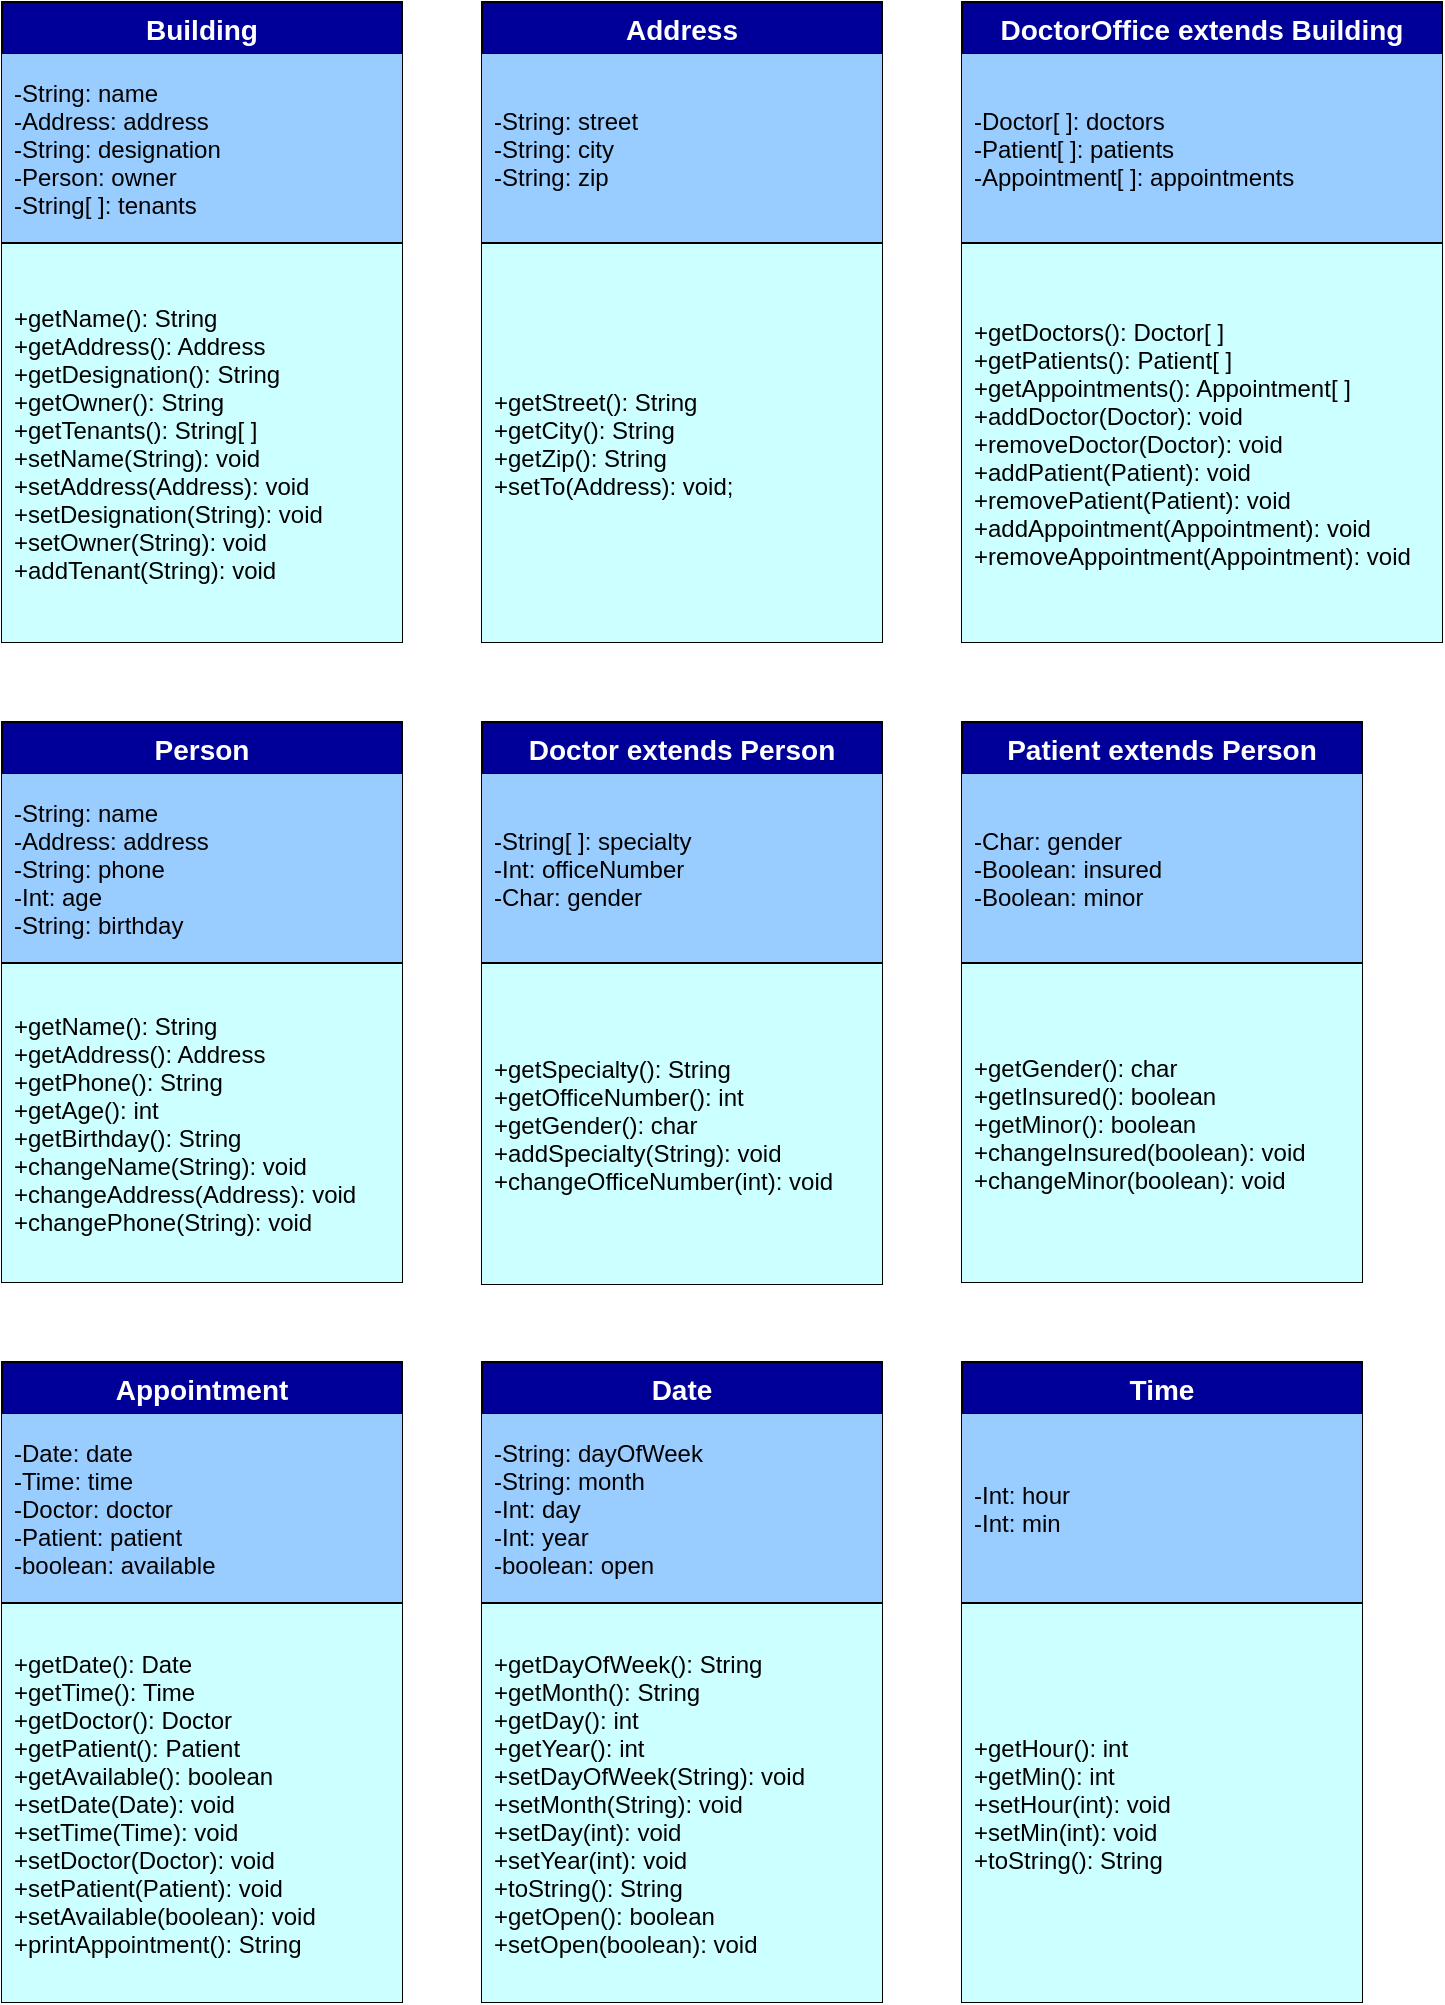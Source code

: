 <mxfile version="12.3.2" type="device" pages="1"><diagram id="RLPbcmuvRUXQaMXWZZWI" name="Page-1"><mxGraphModel dx="852" dy="494" grid="1" gridSize="10" guides="1" tooltips="1" connect="1" arrows="1" fold="1" page="1" pageScale="1" pageWidth="850" pageHeight="1100" math="0" shadow="0"><root><mxCell id="0"/><mxCell id="1" parent="0"/><mxCell id="wuuCJC-AEkoJ_Mp6dDC1-5" value="" style="group" vertex="1" connectable="0" parent="1"><mxGeometry x="40" y="40" width="200" height="320" as="geometry"/></mxCell><mxCell id="wuuCJC-AEkoJ_Mp6dDC1-1" value="Building" style="swimlane;fontStyle=1;align=center;verticalAlign=middle;childLayout=stackLayout;horizontal=1;startSize=26;horizontalStack=0;resizeParent=1;resizeParentMax=0;resizeLast=0;collapsible=1;marginBottom=0;fillColor=#000099;fontColor=#FFFFFF;fontSize=14;" vertex="1" parent="wuuCJC-AEkoJ_Mp6dDC1-5"><mxGeometry width="200" height="320" as="geometry"/></mxCell><mxCell id="wuuCJC-AEkoJ_Mp6dDC1-2" value="-String: name&#10;-Address: address&#10;-String: designation&#10;-Person: owner&#10;-String[ ]: tenants" style="text;strokeColor=none;fillColor=#99CCFF;align=left;verticalAlign=middle;spacingLeft=4;spacingRight=4;overflow=hidden;rotatable=0;points=[[0,0.5],[1,0.5]];portConstraint=eastwest;" vertex="1" parent="wuuCJC-AEkoJ_Mp6dDC1-1"><mxGeometry y="26" width="200" height="94" as="geometry"/></mxCell><mxCell id="wuuCJC-AEkoJ_Mp6dDC1-3" value="" style="line;strokeWidth=1;fillColor=#ffffff;align=left;verticalAlign=middle;spacingTop=-1;spacingLeft=3;spacingRight=3;rotatable=0;labelPosition=right;points=[];portConstraint=eastwest;gradientColor=none;strokeColor=#000000;" vertex="1" parent="wuuCJC-AEkoJ_Mp6dDC1-1"><mxGeometry y="120" width="200" height="1" as="geometry"/></mxCell><mxCell id="wuuCJC-AEkoJ_Mp6dDC1-4" value="+getName(): String&#10;+getAddress(): Address&#10;+getDesignation(): String&#10;+getOwner(): String&#10;+getTenants(): String[ ]&#10;+setName(String): void&#10;+setAddress(Address): void&#10;+setDesignation(String): void&#10;+setOwner(String): void&#10;+addTenant(String): void" style="text;strokeColor=none;fillColor=#CCFFFF;align=left;verticalAlign=middle;spacingLeft=4;spacingRight=4;overflow=hidden;rotatable=0;points=[[0,0.5],[1,0.5]];portConstraint=eastwest;" vertex="1" parent="wuuCJC-AEkoJ_Mp6dDC1-1"><mxGeometry y="121" width="200" height="199" as="geometry"/></mxCell><mxCell id="wuuCJC-AEkoJ_Mp6dDC1-10" value="" style="group" vertex="1" connectable="0" parent="1"><mxGeometry x="280" y="40" width="200" height="320" as="geometry"/></mxCell><mxCell id="wuuCJC-AEkoJ_Mp6dDC1-11" value="Address" style="swimlane;fontStyle=1;align=center;verticalAlign=middle;childLayout=stackLayout;horizontal=1;startSize=26;horizontalStack=0;resizeParent=1;resizeParentMax=0;resizeLast=0;collapsible=1;marginBottom=0;fillColor=#000099;fontColor=#FFFFFF;fontSize=14;" vertex="1" parent="wuuCJC-AEkoJ_Mp6dDC1-10"><mxGeometry width="200" height="320" as="geometry"/></mxCell><mxCell id="wuuCJC-AEkoJ_Mp6dDC1-12" value="-String: street&#10;-String: city&#10;-String: zip" style="text;strokeColor=none;fillColor=#99CCFF;align=left;verticalAlign=middle;spacingLeft=4;spacingRight=4;overflow=hidden;rotatable=0;points=[[0,0.5],[1,0.5]];portConstraint=eastwest;" vertex="1" parent="wuuCJC-AEkoJ_Mp6dDC1-11"><mxGeometry y="26" width="200" height="94" as="geometry"/></mxCell><mxCell id="wuuCJC-AEkoJ_Mp6dDC1-13" value="" style="line;strokeWidth=1;fillColor=#ffffff;align=left;verticalAlign=middle;spacingTop=-1;spacingLeft=3;spacingRight=3;rotatable=0;labelPosition=right;points=[];portConstraint=eastwest;gradientColor=none;strokeColor=#000000;" vertex="1" parent="wuuCJC-AEkoJ_Mp6dDC1-11"><mxGeometry y="120" width="200" height="1" as="geometry"/></mxCell><mxCell id="wuuCJC-AEkoJ_Mp6dDC1-14" value="+getStreet(): String&#10;+getCity(): String&#10;+getZip(): String&#10;+setTo(Address): void;" style="text;strokeColor=none;fillColor=#CCFFFF;align=left;verticalAlign=middle;spacingLeft=4;spacingRight=4;overflow=hidden;rotatable=0;points=[[0,0.5],[1,0.5]];portConstraint=eastwest;" vertex="1" parent="wuuCJC-AEkoJ_Mp6dDC1-11"><mxGeometry y="121" width="200" height="199" as="geometry"/></mxCell><mxCell id="wuuCJC-AEkoJ_Mp6dDC1-19" value="DoctorOffice extends Building" style="swimlane;fontStyle=1;align=center;verticalAlign=middle;childLayout=stackLayout;horizontal=1;startSize=26;horizontalStack=0;resizeParent=1;resizeParentMax=0;resizeLast=0;collapsible=1;marginBottom=0;fillColor=#000099;fontColor=#FFFFFF;fontSize=14;" vertex="1" parent="1"><mxGeometry x="520" y="40" width="240" height="320" as="geometry"/></mxCell><mxCell id="wuuCJC-AEkoJ_Mp6dDC1-20" value="-Doctor[ ]: doctors&#10;-Patient[ ]: patients&#10;-Appointment[ ]: appointments" style="text;strokeColor=none;fillColor=#99CCFF;align=left;verticalAlign=middle;spacingLeft=4;spacingRight=4;overflow=hidden;rotatable=0;points=[[0,0.5],[1,0.5]];portConstraint=eastwest;" vertex="1" parent="wuuCJC-AEkoJ_Mp6dDC1-19"><mxGeometry y="26" width="240" height="94" as="geometry"/></mxCell><mxCell id="wuuCJC-AEkoJ_Mp6dDC1-21" value="" style="line;strokeWidth=1;fillColor=#ffffff;align=left;verticalAlign=middle;spacingTop=-1;spacingLeft=3;spacingRight=3;rotatable=0;labelPosition=right;points=[];portConstraint=eastwest;gradientColor=none;strokeColor=#000000;" vertex="1" parent="wuuCJC-AEkoJ_Mp6dDC1-19"><mxGeometry y="120" width="240" height="1" as="geometry"/></mxCell><mxCell id="wuuCJC-AEkoJ_Mp6dDC1-22" value="+getDoctors(): Doctor[ ]&#10;+getPatients(): Patient[ ]&#10;+getAppointments(): Appointment[ ]&#10;+addDoctor(Doctor): void&#10;+removeDoctor(Doctor): void&#10;+addPatient(Patient): void&#10;+removePatient(Patient): void&#10;+addAppointment(Appointment): void&#10;+removeAppointment(Appointment): void" style="text;strokeColor=none;fillColor=#CCFFFF;align=left;verticalAlign=middle;spacingLeft=4;spacingRight=4;overflow=hidden;rotatable=0;points=[[0,0.5],[1,0.5]];portConstraint=eastwest;" vertex="1" parent="wuuCJC-AEkoJ_Mp6dDC1-19"><mxGeometry y="121" width="240" height="199" as="geometry"/></mxCell><mxCell id="wuuCJC-AEkoJ_Mp6dDC1-23" value="" style="group" vertex="1" connectable="0" parent="1"><mxGeometry x="40" y="400" width="200" height="360" as="geometry"/></mxCell><mxCell id="wuuCJC-AEkoJ_Mp6dDC1-24" value="Person" style="swimlane;fontStyle=1;align=center;verticalAlign=middle;childLayout=stackLayout;horizontal=1;startSize=26;horizontalStack=0;resizeParent=1;resizeParentMax=0;resizeLast=0;collapsible=1;marginBottom=0;fillColor=#000099;fontColor=#FFFFFF;fontSize=14;" vertex="1" parent="wuuCJC-AEkoJ_Mp6dDC1-23"><mxGeometry width="200" height="280" as="geometry"/></mxCell><mxCell id="wuuCJC-AEkoJ_Mp6dDC1-25" value="-String: name&#10;-Address: address&#10;-String: phone&#10;-Int: age&#10;-String: birthday" style="text;strokeColor=none;fillColor=#99CCFF;align=left;verticalAlign=middle;spacingLeft=4;spacingRight=4;overflow=hidden;rotatable=0;points=[[0,0.5],[1,0.5]];portConstraint=eastwest;" vertex="1" parent="wuuCJC-AEkoJ_Mp6dDC1-24"><mxGeometry y="26" width="200" height="94" as="geometry"/></mxCell><mxCell id="wuuCJC-AEkoJ_Mp6dDC1-26" value="" style="line;strokeWidth=1;fillColor=#ffffff;align=left;verticalAlign=middle;spacingTop=-1;spacingLeft=3;spacingRight=3;rotatable=0;labelPosition=right;points=[];portConstraint=eastwest;gradientColor=none;strokeColor=#000000;" vertex="1" parent="wuuCJC-AEkoJ_Mp6dDC1-24"><mxGeometry y="120" width="200" height="1" as="geometry"/></mxCell><mxCell id="wuuCJC-AEkoJ_Mp6dDC1-27" value="+getName(): String&#10;+getAddress(): Address&#10;+getPhone(): String&#10;+getAge(): int&#10;+getBirthday(): String&#10;+changeName(String): void&#10;+changeAddress(Address): void&#10;+changePhone(String): void" style="text;strokeColor=none;fillColor=#CCFFFF;align=left;verticalAlign=middle;spacingLeft=4;spacingRight=4;overflow=hidden;rotatable=0;points=[[0,0.5],[1,0.5]];portConstraint=eastwest;" vertex="1" parent="wuuCJC-AEkoJ_Mp6dDC1-24"><mxGeometry y="121" width="200" height="159" as="geometry"/></mxCell><mxCell id="wuuCJC-AEkoJ_Mp6dDC1-29" value="" style="group" vertex="1" connectable="0" parent="1"><mxGeometry x="280" y="400" width="200" height="280" as="geometry"/></mxCell><mxCell id="wuuCJC-AEkoJ_Mp6dDC1-30" value="Doctor extends Person" style="swimlane;fontStyle=1;align=center;verticalAlign=middle;childLayout=stackLayout;horizontal=1;startSize=26;horizontalStack=0;resizeParent=1;resizeParentMax=0;resizeLast=0;collapsible=1;marginBottom=0;fillColor=#000099;fontColor=#FFFFFF;fontSize=14;" vertex="1" parent="wuuCJC-AEkoJ_Mp6dDC1-29"><mxGeometry width="200" height="281" as="geometry"/></mxCell><mxCell id="wuuCJC-AEkoJ_Mp6dDC1-31" value="-String[ ]: specialty&#10;-Int: officeNumber&#10;-Char: gender" style="text;strokeColor=none;fillColor=#99CCFF;align=left;verticalAlign=middle;spacingLeft=4;spacingRight=4;overflow=hidden;rotatable=0;points=[[0,0.5],[1,0.5]];portConstraint=eastwest;" vertex="1" parent="wuuCJC-AEkoJ_Mp6dDC1-30"><mxGeometry y="26" width="200" height="94" as="geometry"/></mxCell><mxCell id="wuuCJC-AEkoJ_Mp6dDC1-32" value="" style="line;strokeWidth=1;fillColor=#ffffff;align=left;verticalAlign=middle;spacingTop=-1;spacingLeft=3;spacingRight=3;rotatable=0;labelPosition=right;points=[];portConstraint=eastwest;gradientColor=none;strokeColor=#000000;" vertex="1" parent="wuuCJC-AEkoJ_Mp6dDC1-30"><mxGeometry y="120" width="200" height="1" as="geometry"/></mxCell><mxCell id="wuuCJC-AEkoJ_Mp6dDC1-33" value="+getSpecialty(): String&#10;+getOfficeNumber(): int&#10;+getGender(): char&#10;+addSpecialty(String): void&#10;+changeOfficeNumber(int): void" style="text;strokeColor=none;fillColor=#CCFFFF;align=left;verticalAlign=middle;spacingLeft=4;spacingRight=4;overflow=hidden;rotatable=0;points=[[0,0.5],[1,0.5]];portConstraint=eastwest;" vertex="1" parent="wuuCJC-AEkoJ_Mp6dDC1-30"><mxGeometry y="121" width="200" height="160" as="geometry"/></mxCell><mxCell id="wuuCJC-AEkoJ_Mp6dDC1-34" value="Patient extends Person" style="swimlane;fontStyle=1;align=center;verticalAlign=middle;childLayout=stackLayout;horizontal=1;startSize=26;horizontalStack=0;resizeParent=1;resizeParentMax=0;resizeLast=0;collapsible=1;marginBottom=0;fillColor=#000099;fontColor=#FFFFFF;fontSize=14;" vertex="1" parent="1"><mxGeometry x="520" y="400" width="200" height="280" as="geometry"/></mxCell><mxCell id="wuuCJC-AEkoJ_Mp6dDC1-35" value="-Char: gender&#10;-Boolean: insured&#10;-Boolean: minor" style="text;strokeColor=none;fillColor=#99CCFF;align=left;verticalAlign=middle;spacingLeft=4;spacingRight=4;overflow=hidden;rotatable=0;points=[[0,0.5],[1,0.5]];portConstraint=eastwest;" vertex="1" parent="wuuCJC-AEkoJ_Mp6dDC1-34"><mxGeometry y="26" width="200" height="94" as="geometry"/></mxCell><mxCell id="wuuCJC-AEkoJ_Mp6dDC1-36" value="" style="line;strokeWidth=1;fillColor=#ffffff;align=left;verticalAlign=middle;spacingTop=-1;spacingLeft=3;spacingRight=3;rotatable=0;labelPosition=right;points=[];portConstraint=eastwest;gradientColor=none;strokeColor=#000000;" vertex="1" parent="wuuCJC-AEkoJ_Mp6dDC1-34"><mxGeometry y="120" width="200" height="1" as="geometry"/></mxCell><mxCell id="wuuCJC-AEkoJ_Mp6dDC1-37" value="+getGender(): char&#10;+getInsured(): boolean&#10;+getMinor(): boolean&#10;+changeInsured(boolean): void&#10;+changeMinor(boolean): void" style="text;strokeColor=none;fillColor=#CCFFFF;align=left;verticalAlign=middle;spacingLeft=4;spacingRight=4;overflow=hidden;rotatable=0;points=[[0,0.5],[1,0.5]];portConstraint=eastwest;" vertex="1" parent="wuuCJC-AEkoJ_Mp6dDC1-34"><mxGeometry y="121" width="200" height="159" as="geometry"/></mxCell><mxCell id="wuuCJC-AEkoJ_Mp6dDC1-38" value="Appointment" style="swimlane;fontStyle=1;align=center;verticalAlign=middle;childLayout=stackLayout;horizontal=1;startSize=26;horizontalStack=0;resizeParent=1;resizeParentMax=0;resizeLast=0;collapsible=1;marginBottom=0;fillColor=#000099;fontColor=#FFFFFF;fontSize=14;" vertex="1" parent="1"><mxGeometry x="40" y="720" width="200" height="320" as="geometry"/></mxCell><mxCell id="wuuCJC-AEkoJ_Mp6dDC1-39" value="-Date: date&#10;-Time: time&#10;-Doctor: doctor&#10;-Patient: patient&#10;-boolean: available" style="text;strokeColor=none;fillColor=#99CCFF;align=left;verticalAlign=middle;spacingLeft=4;spacingRight=4;overflow=hidden;rotatable=0;points=[[0,0.5],[1,0.5]];portConstraint=eastwest;" vertex="1" parent="wuuCJC-AEkoJ_Mp6dDC1-38"><mxGeometry y="26" width="200" height="94" as="geometry"/></mxCell><mxCell id="wuuCJC-AEkoJ_Mp6dDC1-40" value="" style="line;strokeWidth=1;fillColor=#ffffff;align=left;verticalAlign=middle;spacingTop=-1;spacingLeft=3;spacingRight=3;rotatable=0;labelPosition=right;points=[];portConstraint=eastwest;gradientColor=none;strokeColor=#000000;" vertex="1" parent="wuuCJC-AEkoJ_Mp6dDC1-38"><mxGeometry y="120" width="200" height="1" as="geometry"/></mxCell><mxCell id="wuuCJC-AEkoJ_Mp6dDC1-41" value="+getDate(): Date&#10;+getTime(): Time&#10;+getDoctor(): Doctor&#10;+getPatient(): Patient&#10;+getAvailable(): boolean&#10;+setDate(Date): void&#10;+setTime(Time): void&#10;+setDoctor(Doctor): void&#10;+setPatient(Patient): void&#10;+setAvailable(boolean): void&#10;+printAppointment(): String" style="text;strokeColor=none;fillColor=#CCFFFF;align=left;verticalAlign=middle;spacingLeft=4;spacingRight=4;overflow=hidden;rotatable=0;points=[[0,0.5],[1,0.5]];portConstraint=eastwest;" vertex="1" parent="wuuCJC-AEkoJ_Mp6dDC1-38"><mxGeometry y="121" width="200" height="199" as="geometry"/></mxCell><mxCell id="wuuCJC-AEkoJ_Mp6dDC1-42" value="Date" style="swimlane;fontStyle=1;align=center;verticalAlign=middle;childLayout=stackLayout;horizontal=1;startSize=26;horizontalStack=0;resizeParent=1;resizeParentMax=0;resizeLast=0;collapsible=1;marginBottom=0;fillColor=#000099;fontColor=#FFFFFF;fontSize=14;" vertex="1" parent="1"><mxGeometry x="280" y="720" width="200" height="320" as="geometry"/></mxCell><mxCell id="wuuCJC-AEkoJ_Mp6dDC1-43" value="-String: dayOfWeek&#10;-String: month&#10;-Int: day&#10;-Int: year&#10;-boolean: open" style="text;strokeColor=none;fillColor=#99CCFF;align=left;verticalAlign=middle;spacingLeft=4;spacingRight=4;overflow=hidden;rotatable=0;points=[[0,0.5],[1,0.5]];portConstraint=eastwest;" vertex="1" parent="wuuCJC-AEkoJ_Mp6dDC1-42"><mxGeometry y="26" width="200" height="94" as="geometry"/></mxCell><mxCell id="wuuCJC-AEkoJ_Mp6dDC1-44" value="" style="line;strokeWidth=1;fillColor=#ffffff;align=left;verticalAlign=middle;spacingTop=-1;spacingLeft=3;spacingRight=3;rotatable=0;labelPosition=right;points=[];portConstraint=eastwest;gradientColor=none;strokeColor=#000000;" vertex="1" parent="wuuCJC-AEkoJ_Mp6dDC1-42"><mxGeometry y="120" width="200" height="1" as="geometry"/></mxCell><mxCell id="wuuCJC-AEkoJ_Mp6dDC1-45" value="+getDayOfWeek(): String&#10;+getMonth(): String&#10;+getDay(): int&#10;+getYear(): int&#10;+setDayOfWeek(String): void&#10;+setMonth(String): void&#10;+setDay(int): void&#10;+setYear(int): void&#10;+toString(): String&#10;+getOpen(): boolean&#10;+setOpen(boolean): void" style="text;strokeColor=none;fillColor=#CCFFFF;align=left;verticalAlign=middle;spacingLeft=4;spacingRight=4;overflow=hidden;rotatable=0;points=[[0,0.5],[1,0.5]];portConstraint=eastwest;" vertex="1" parent="wuuCJC-AEkoJ_Mp6dDC1-42"><mxGeometry y="121" width="200" height="199" as="geometry"/></mxCell><mxCell id="wuuCJC-AEkoJ_Mp6dDC1-46" value="Time" style="swimlane;fontStyle=1;align=center;verticalAlign=middle;childLayout=stackLayout;horizontal=1;startSize=26;horizontalStack=0;resizeParent=1;resizeParentMax=0;resizeLast=0;collapsible=1;marginBottom=0;fillColor=#000099;fontColor=#FFFFFF;fontSize=14;" vertex="1" parent="1"><mxGeometry x="520" y="720" width="200" height="320" as="geometry"/></mxCell><mxCell id="wuuCJC-AEkoJ_Mp6dDC1-47" value="-Int: hour&#10;-Int: min" style="text;strokeColor=none;fillColor=#99CCFF;align=left;verticalAlign=middle;spacingLeft=4;spacingRight=4;overflow=hidden;rotatable=0;points=[[0,0.5],[1,0.5]];portConstraint=eastwest;" vertex="1" parent="wuuCJC-AEkoJ_Mp6dDC1-46"><mxGeometry y="26" width="200" height="94" as="geometry"/></mxCell><mxCell id="wuuCJC-AEkoJ_Mp6dDC1-48" value="" style="line;strokeWidth=1;fillColor=#ffffff;align=left;verticalAlign=middle;spacingTop=-1;spacingLeft=3;spacingRight=3;rotatable=0;labelPosition=right;points=[];portConstraint=eastwest;gradientColor=none;strokeColor=#000000;" vertex="1" parent="wuuCJC-AEkoJ_Mp6dDC1-46"><mxGeometry y="120" width="200" height="1" as="geometry"/></mxCell><mxCell id="wuuCJC-AEkoJ_Mp6dDC1-49" value="+getHour(): int&#10;+getMin(): int&#10;+setHour(int): void&#10;+setMin(int): void&#10;+toString(): String" style="text;strokeColor=none;fillColor=#CCFFFF;align=left;verticalAlign=middle;spacingLeft=4;spacingRight=4;overflow=hidden;rotatable=0;points=[[0,0.5],[1,0.5]];portConstraint=eastwest;" vertex="1" parent="wuuCJC-AEkoJ_Mp6dDC1-46"><mxGeometry y="121" width="200" height="199" as="geometry"/></mxCell></root></mxGraphModel></diagram></mxfile>